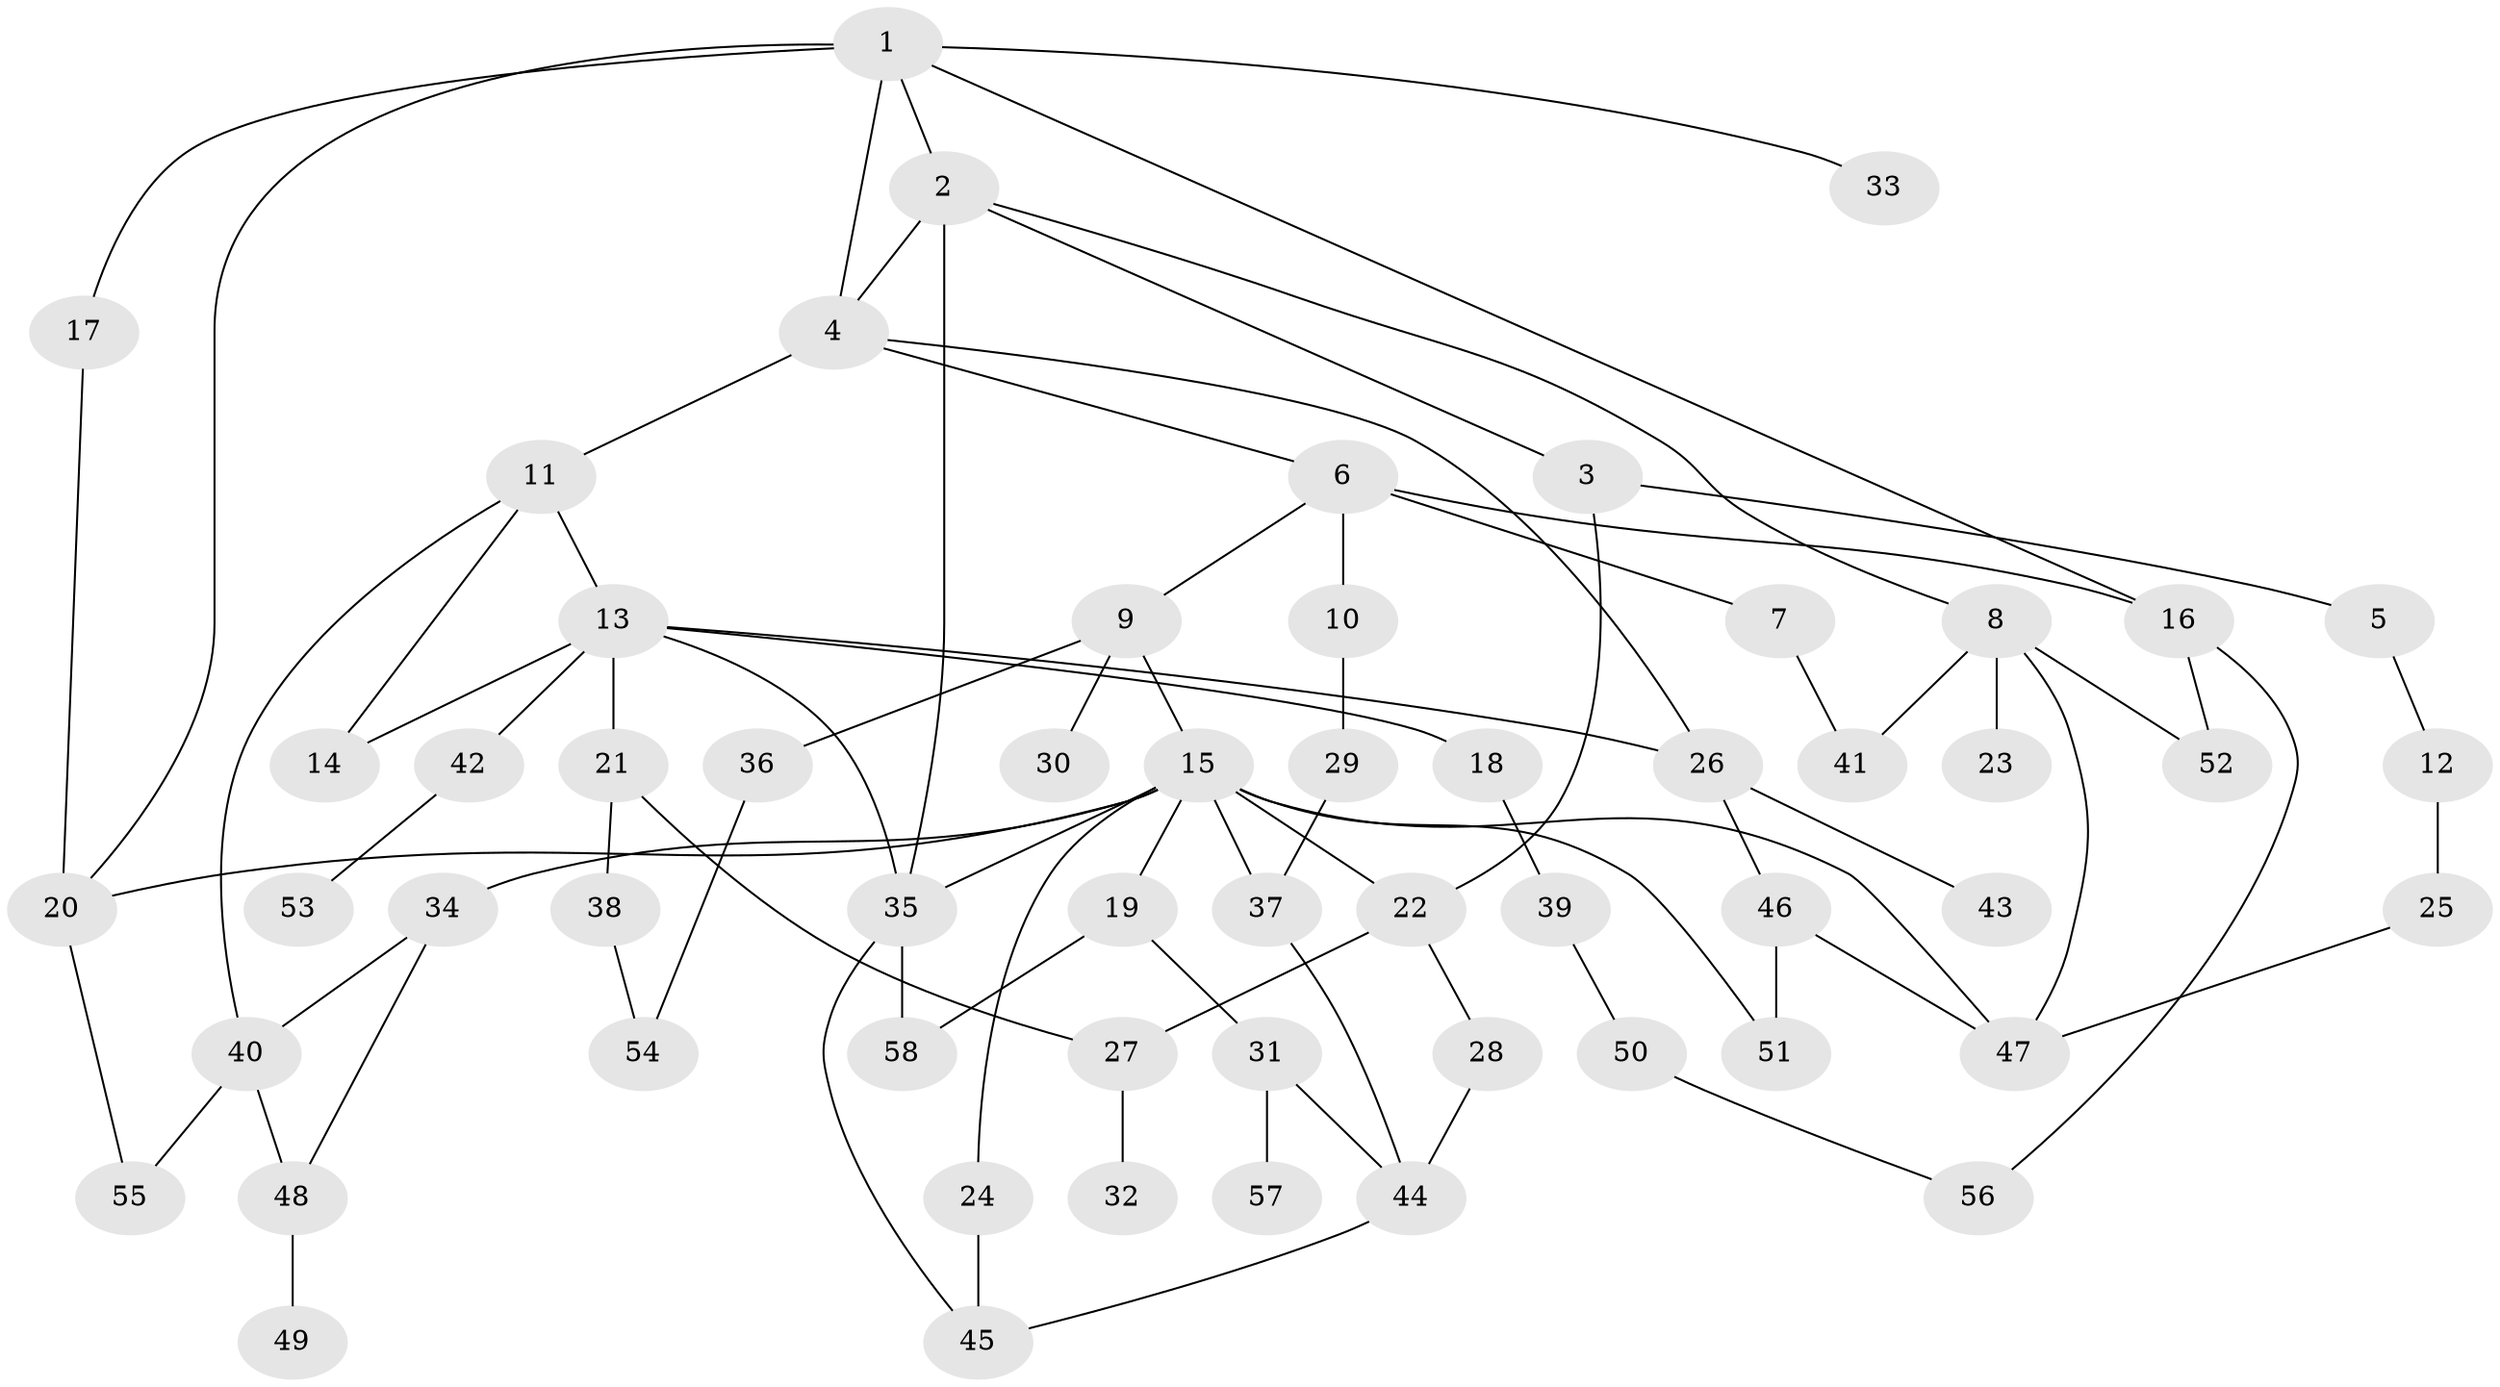 // coarse degree distribution, {5: 0.15384615384615385, 6: 0.07692307692307693, 2: 0.38461538461538464, 12: 0.02564102564102564, 7: 0.02564102564102564, 4: 0.05128205128205128, 3: 0.15384615384615385, 1: 0.1282051282051282}
// Generated by graph-tools (version 1.1) at 2025/41/03/06/25 10:41:27]
// undirected, 58 vertices, 84 edges
graph export_dot {
graph [start="1"]
  node [color=gray90,style=filled];
  1;
  2;
  3;
  4;
  5;
  6;
  7;
  8;
  9;
  10;
  11;
  12;
  13;
  14;
  15;
  16;
  17;
  18;
  19;
  20;
  21;
  22;
  23;
  24;
  25;
  26;
  27;
  28;
  29;
  30;
  31;
  32;
  33;
  34;
  35;
  36;
  37;
  38;
  39;
  40;
  41;
  42;
  43;
  44;
  45;
  46;
  47;
  48;
  49;
  50;
  51;
  52;
  53;
  54;
  55;
  56;
  57;
  58;
  1 -- 2;
  1 -- 4;
  1 -- 17;
  1 -- 20;
  1 -- 33;
  1 -- 16;
  2 -- 3;
  2 -- 8;
  2 -- 4;
  2 -- 35;
  3 -- 5;
  3 -- 22;
  4 -- 6;
  4 -- 11;
  4 -- 26;
  5 -- 12;
  6 -- 7;
  6 -- 9;
  6 -- 10;
  6 -- 16;
  7 -- 41;
  8 -- 23;
  8 -- 41;
  8 -- 52;
  8 -- 47;
  9 -- 15;
  9 -- 30;
  9 -- 36;
  10 -- 29;
  11 -- 13;
  11 -- 40;
  11 -- 14;
  12 -- 25;
  13 -- 14;
  13 -- 18;
  13 -- 21;
  13 -- 26;
  13 -- 42;
  13 -- 35;
  15 -- 19;
  15 -- 22;
  15 -- 24;
  15 -- 34;
  15 -- 35;
  15 -- 37;
  15 -- 51;
  15 -- 47;
  15 -- 20;
  16 -- 52;
  16 -- 56;
  17 -- 20;
  18 -- 39;
  19 -- 31;
  19 -- 58;
  20 -- 55;
  21 -- 27;
  21 -- 38;
  22 -- 28;
  22 -- 27;
  24 -- 45;
  25 -- 47;
  26 -- 43;
  26 -- 46;
  27 -- 32;
  28 -- 44;
  29 -- 37;
  31 -- 57;
  31 -- 44;
  34 -- 40;
  34 -- 48;
  35 -- 58;
  35 -- 45;
  36 -- 54;
  37 -- 44;
  38 -- 54;
  39 -- 50;
  40 -- 55;
  40 -- 48;
  42 -- 53;
  44 -- 45;
  46 -- 47;
  46 -- 51;
  48 -- 49;
  50 -- 56;
}
